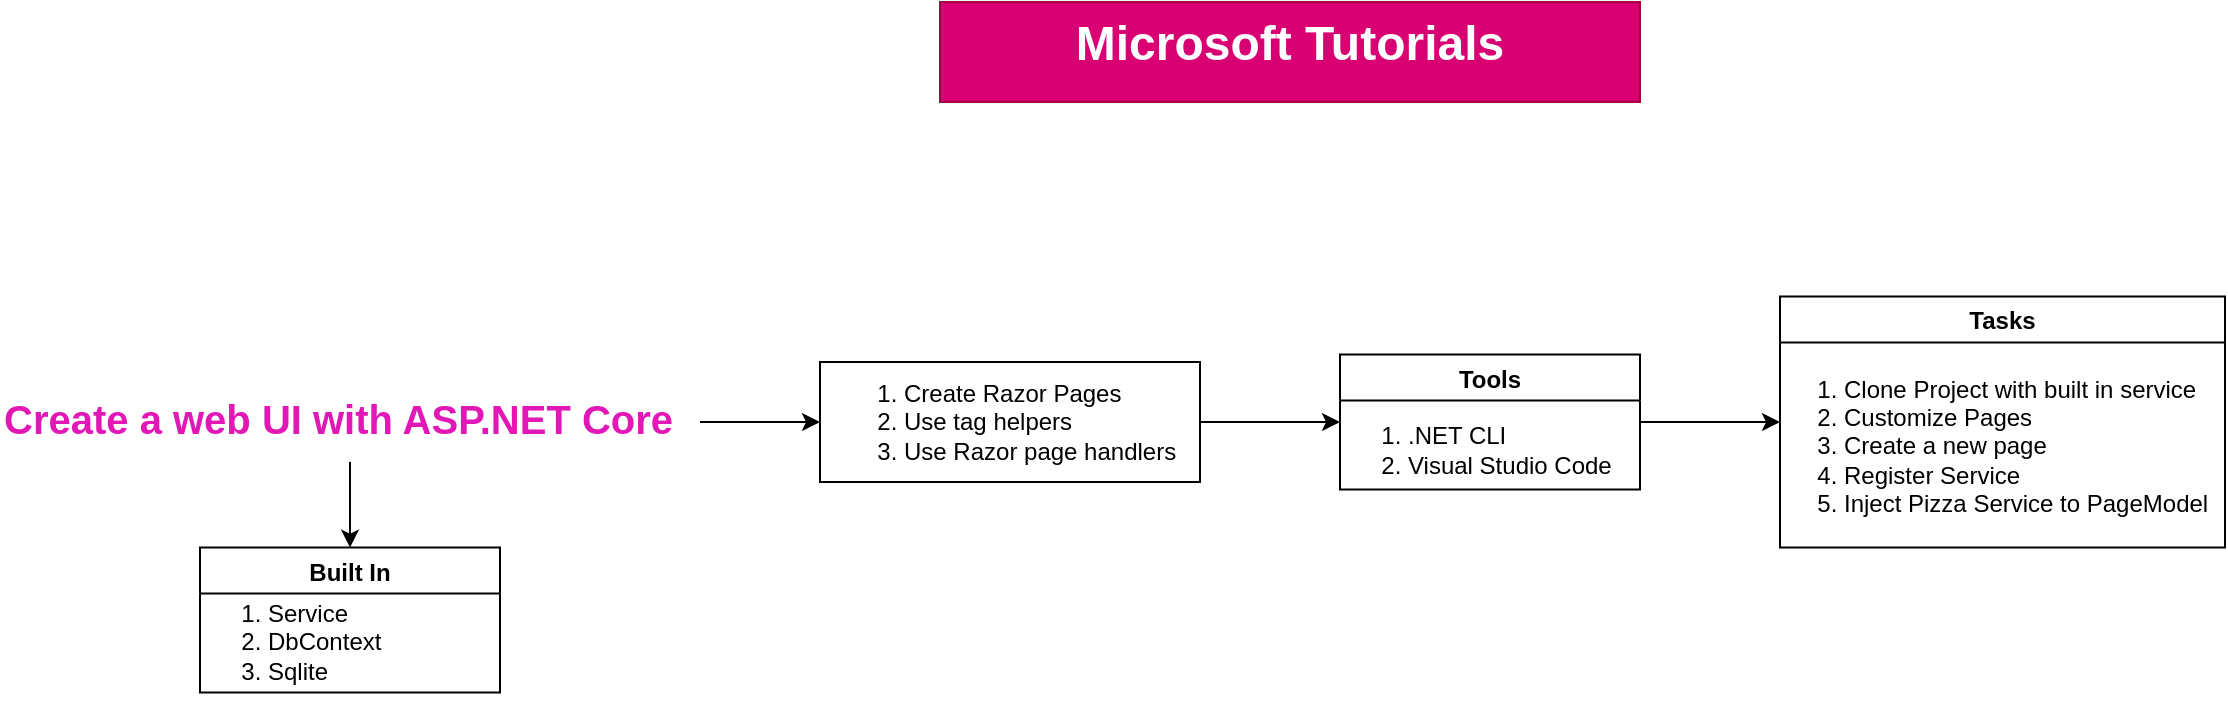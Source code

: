 <mxfile version="24.7.7">
  <diagram name="Page-1" id="UsQVbe9eUdJtgQDEjqO4">
    <mxGraphModel dx="1320" dy="1101" grid="1" gridSize="10" guides="1" tooltips="1" connect="1" arrows="1" fold="1" page="1" pageScale="1" pageWidth="1200" pageHeight="1600" math="0" shadow="0">
      <root>
        <mxCell id="0" />
        <mxCell id="1" parent="0" />
        <mxCell id="76m8HocAUgvQL1CjjkNU-1" value="&lt;h1 style=&quot;margin-top: 0px;&quot;&gt;Microsoft Tutorials&lt;/h1&gt;" style="text;html=1;overflow=hidden;rounded=0;align=center;fillColor=#d80073;strokeColor=#A50040;fontColor=#ffffff;" vertex="1" parent="1">
          <mxGeometry x="480" y="20" width="350" height="50" as="geometry" />
        </mxCell>
        <mxCell id="76m8HocAUgvQL1CjjkNU-5" value="" style="edgeStyle=orthogonalEdgeStyle;rounded=0;orthogonalLoop=1;jettySize=auto;html=1;exitX=1;exitY=0.5;exitDx=0;exitDy=0;" edge="1" parent="1" source="76m8HocAUgvQL1CjjkNU-2" target="76m8HocAUgvQL1CjjkNU-4">
          <mxGeometry relative="1" as="geometry">
            <mxPoint x="360" y="220" as="sourcePoint" />
          </mxGeometry>
        </mxCell>
        <mxCell id="76m8HocAUgvQL1CjjkNU-21" style="edgeStyle=orthogonalEdgeStyle;rounded=0;orthogonalLoop=1;jettySize=auto;html=1;entryX=0.5;entryY=0;entryDx=0;entryDy=0;" edge="1" parent="1" source="76m8HocAUgvQL1CjjkNU-2" target="76m8HocAUgvQL1CjjkNU-19">
          <mxGeometry relative="1" as="geometry" />
        </mxCell>
        <mxCell id="76m8HocAUgvQL1CjjkNU-2" value="&lt;h1 style=&quot;margin-top: 0px; font-size: 20px;&quot;&gt;Create a web UI with ASP.NET Core&lt;/h1&gt;" style="text;html=1;whiteSpace=wrap;overflow=hidden;rounded=0;fontSize=20;fontColor=#e218b6;" vertex="1" parent="1">
          <mxGeometry x="10" y="210" width="350" height="40" as="geometry" />
        </mxCell>
        <mxCell id="76m8HocAUgvQL1CjjkNU-7" value="" style="edgeStyle=orthogonalEdgeStyle;rounded=0;orthogonalLoop=1;jettySize=auto;html=1;entryX=0;entryY=0.5;entryDx=0;entryDy=0;" edge="1" parent="1" source="76m8HocAUgvQL1CjjkNU-4" target="76m8HocAUgvQL1CjjkNU-8">
          <mxGeometry relative="1" as="geometry">
            <mxPoint x="710" y="230" as="targetPoint" />
          </mxGeometry>
        </mxCell>
        <mxCell id="76m8HocAUgvQL1CjjkNU-4" value="&lt;ol&gt;&lt;li&gt;Create Razor Pages&lt;/li&gt;&lt;li&gt;Use tag helpers&lt;/li&gt;&lt;li&gt;Use Razor page handlers&lt;/li&gt;&lt;/ol&gt;" style="whiteSpace=wrap;html=1;align=left;" vertex="1" parent="1">
          <mxGeometry x="420" y="200" width="190" height="60" as="geometry" />
        </mxCell>
        <mxCell id="76m8HocAUgvQL1CjjkNU-18" value="" style="edgeStyle=orthogonalEdgeStyle;rounded=0;orthogonalLoop=1;jettySize=auto;html=1;" edge="1" parent="1" source="76m8HocAUgvQL1CjjkNU-8" target="76m8HocAUgvQL1CjjkNU-16">
          <mxGeometry relative="1" as="geometry" />
        </mxCell>
        <mxCell id="76m8HocAUgvQL1CjjkNU-8" value="Tools" style="swimlane;" vertex="1" parent="1">
          <mxGeometry x="680" y="196.25" width="150" height="67.5" as="geometry" />
        </mxCell>
        <mxCell id="76m8HocAUgvQL1CjjkNU-9" value="&lt;ol&gt;&lt;li&gt;.NET CLI&lt;/li&gt;&lt;li&gt;Visual Studio Code&lt;/li&gt;&lt;/ol&gt;" style="text;html=1;align=left;verticalAlign=middle;resizable=0;points=[];autosize=1;strokeColor=none;fillColor=none;spacing=-11;" vertex="1" parent="76m8HocAUgvQL1CjjkNU-8">
          <mxGeometry x="5" y="27.5" width="140" height="40" as="geometry" />
        </mxCell>
        <mxCell id="76m8HocAUgvQL1CjjkNU-16" value="Tasks" style="swimlane;" vertex="1" parent="1">
          <mxGeometry x="900" y="167.19" width="222.5" height="125.62" as="geometry" />
        </mxCell>
        <mxCell id="76m8HocAUgvQL1CjjkNU-17" value="&lt;ol&gt;&lt;li&gt;Clone Project with built in service&lt;/li&gt;&lt;li&gt;Customize Pages&lt;/li&gt;&lt;li&gt;Create a new page&lt;/li&gt;&lt;li&gt;Register Service&lt;/li&gt;&lt;li&gt;Inject Pizza Service to PageModel&lt;/li&gt;&lt;/ol&gt;" style="text;html=1;align=left;verticalAlign=middle;resizable=0;points=[];autosize=1;strokeColor=none;fillColor=none;spacing=-11;" vertex="1" parent="76m8HocAUgvQL1CjjkNU-16">
          <mxGeometry x="2.5" y="34.37" width="220" height="80" as="geometry" />
        </mxCell>
        <mxCell id="76m8HocAUgvQL1CjjkNU-19" value="Built In" style="swimlane;" vertex="1" parent="1">
          <mxGeometry x="110" y="292.81" width="150" height="72.5" as="geometry" />
        </mxCell>
        <mxCell id="76m8HocAUgvQL1CjjkNU-20" value="&lt;ol&gt;&lt;li&gt;Service&lt;/li&gt;&lt;li&gt;DbContext&lt;/li&gt;&lt;li&gt;Sqlite&lt;/li&gt;&lt;/ol&gt;" style="text;html=1;align=left;verticalAlign=middle;resizable=0;points=[];autosize=1;strokeColor=none;fillColor=none;spacing=-11;" vertex="1" parent="76m8HocAUgvQL1CjjkNU-19">
          <mxGeometry x="5" y="22.5" width="90" height="50" as="geometry" />
        </mxCell>
      </root>
    </mxGraphModel>
  </diagram>
</mxfile>
